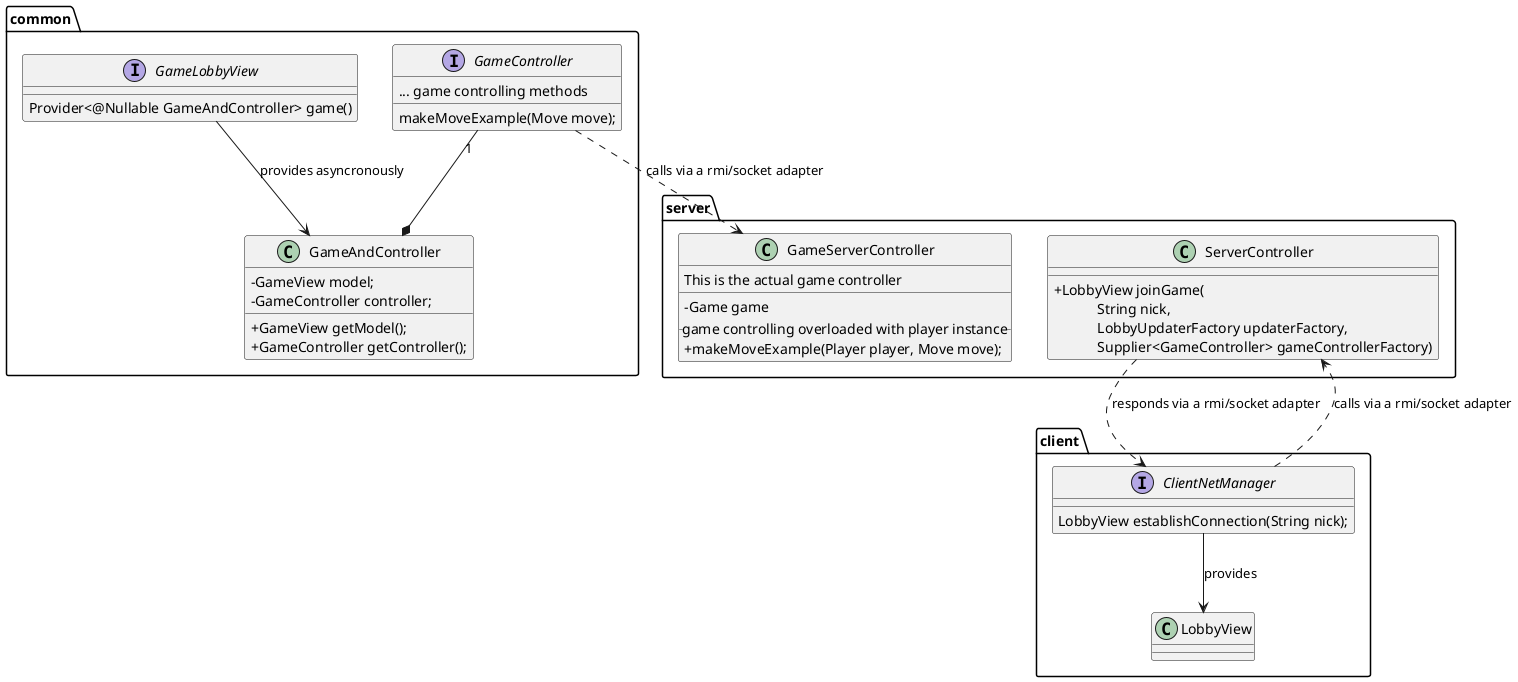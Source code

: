 @startuml
skinparam classAttributeIconSize 0

package common {
    interface GameLobbyView {
        Provider<@Nullable GameAndController> game()
    }

    GameLobbyView --> GameAndController : provides asyncronously
    class GameAndController {
        - GameView model;
        - GameController controller;

        + GameView getModel();
        + GameController getController();
    }

    GameController "1" --* GameAndController
    interface GameController {
        ... game controlling methods
        makeMoveExample(Move move);
    }
}

package server {
    class ServerController {
        + LobbyView joinGame( \n\
            String nick, \n\
            LobbyUpdaterFactory updaterFactory, \n\
            Supplier<GameController> gameControllerFactory)
    }

    class GameServerController {
        This is the actual game controller
        __
        - Game game
        __ game controlling overloaded with player instance __
        + makeMoveExample(Player player, Move move);
    }
}

package client {
    interface ClientNetManager {
        LobbyView establishConnection(String nick);
    }

    ClientNetManager --> LobbyView : provides
}

ClientNetManager ..> ServerController : calls via a rmi/socket adapter
ServerController ..> ClientNetManager : responds via a rmi/socket adapter
GameController ..> GameServerController : calls via a rmi/socket adapter

@enduml